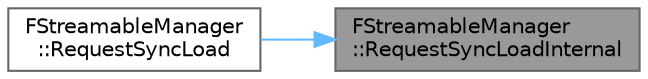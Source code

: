 digraph "FStreamableManager::RequestSyncLoadInternal"
{
 // INTERACTIVE_SVG=YES
 // LATEX_PDF_SIZE
  bgcolor="transparent";
  edge [fontname=Helvetica,fontsize=10,labelfontname=Helvetica,labelfontsize=10];
  node [fontname=Helvetica,fontsize=10,shape=box,height=0.2,width=0.4];
  rankdir="RL";
  Node1 [id="Node000001",label="FStreamableManager\l::RequestSyncLoadInternal",height=0.2,width=0.4,color="gray40", fillcolor="grey60", style="filled", fontcolor="black",tooltip=" "];
  Node1 -> Node2 [id="edge1_Node000001_Node000002",dir="back",color="steelblue1",style="solid",tooltip=" "];
  Node2 [id="Node000002",label="FStreamableManager\l::RequestSyncLoad",height=0.2,width=0.4,color="grey40", fillcolor="white", style="filled",URL="$d8/df5/structFStreamableManager.html#ab8408b9c5361a97e371f8e6a5cb35964",tooltip="Synchronously load a set of assets, and return a handle."];
}
